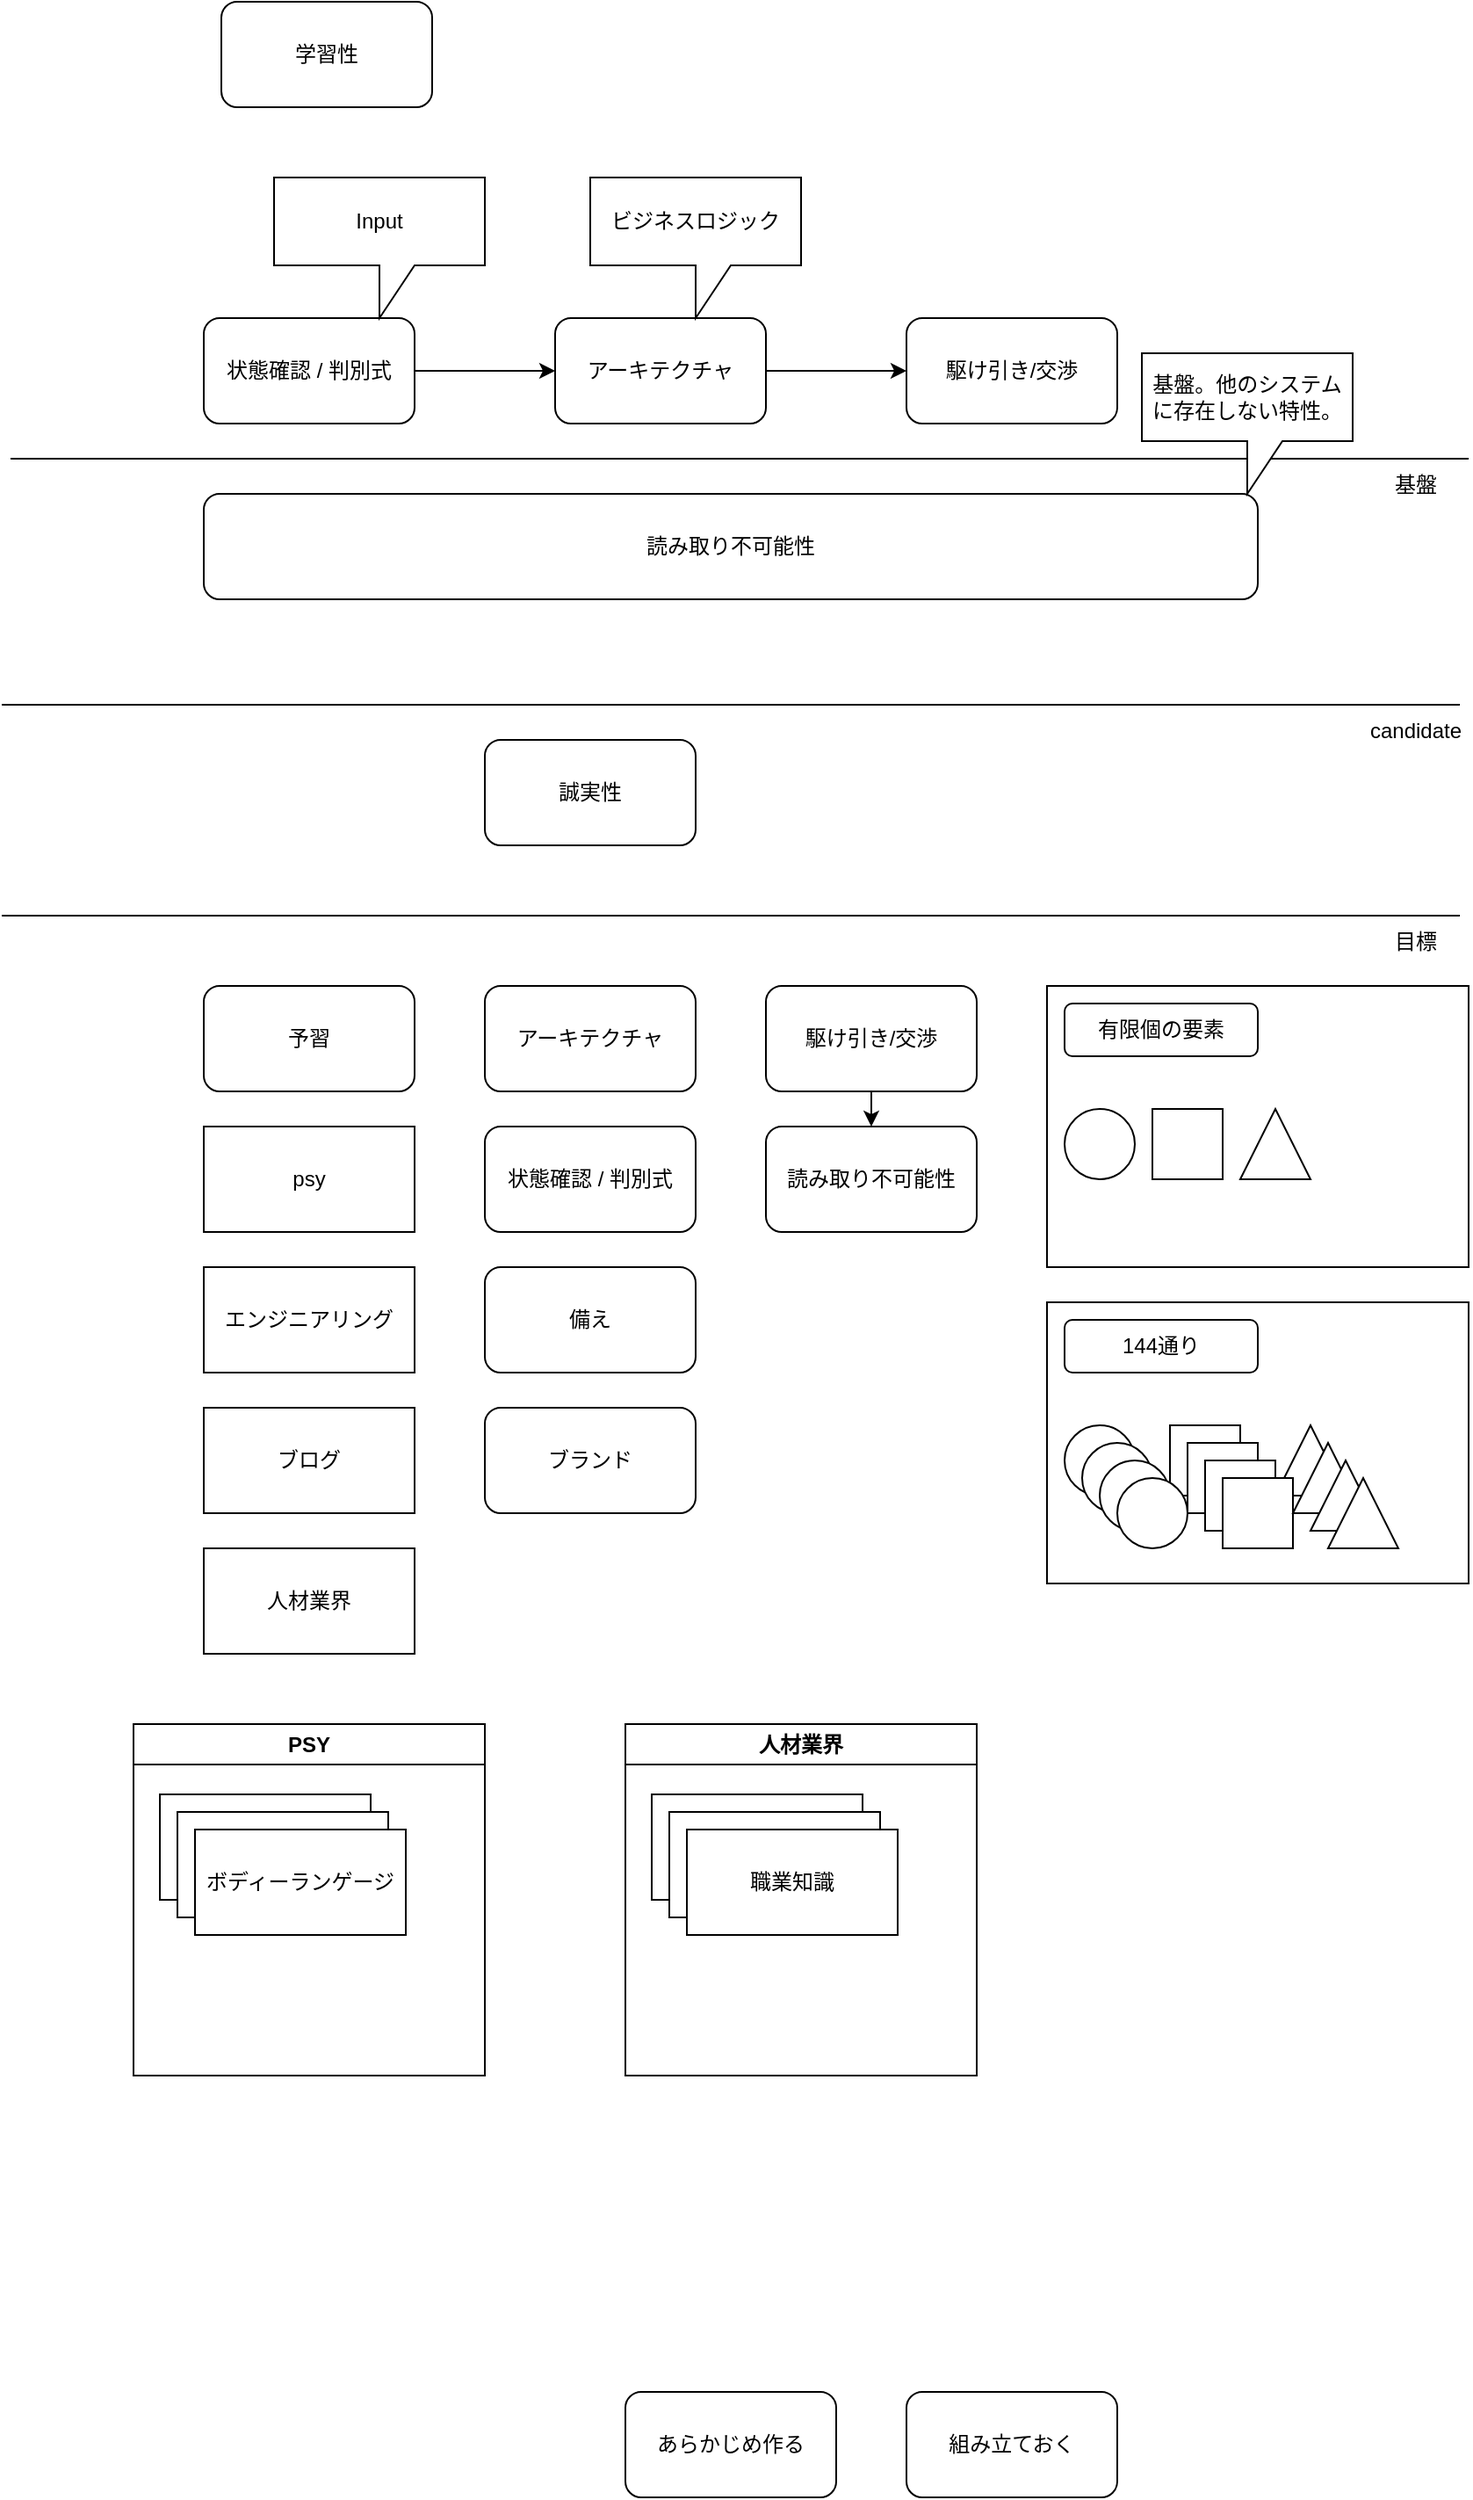 <mxfile version="20.7.4" type="github" pages="3">
  <diagram id="wFE0QG_FPsp0jaGvCLVb" name="Page-1">
    <mxGraphModel dx="1193" dy="623" grid="1" gridSize="10" guides="1" tooltips="1" connect="1" arrows="1" fold="1" page="1" pageScale="1" pageWidth="850" pageHeight="1100" math="0" shadow="0">
      <root>
        <mxCell id="0" />
        <mxCell id="1" parent="0" />
        <mxCell id="inZSbyZmvKbImGeBFs-A-2" value="読み取り不可能性" style="rounded=1;whiteSpace=wrap;html=1;" parent="1" vertex="1">
          <mxGeometry x="120" y="400" width="600" height="60" as="geometry" />
        </mxCell>
        <mxCell id="inZSbyZmvKbImGeBFs-A-3" value="" style="endArrow=none;html=1;rounded=0;" parent="1" edge="1">
          <mxGeometry width="50" height="50" relative="1" as="geometry">
            <mxPoint x="10" y="380" as="sourcePoint" />
            <mxPoint x="840" y="380" as="targetPoint" />
          </mxGeometry>
        </mxCell>
        <mxCell id="inZSbyZmvKbImGeBFs-A-7" style="edgeStyle=orthogonalEdgeStyle;rounded=0;orthogonalLoop=1;jettySize=auto;html=1;exitX=1;exitY=0.5;exitDx=0;exitDy=0;entryX=0;entryY=0.5;entryDx=0;entryDy=0;" parent="1" source="inZSbyZmvKbImGeBFs-A-4" target="inZSbyZmvKbImGeBFs-A-5" edge="1">
          <mxGeometry relative="1" as="geometry" />
        </mxCell>
        <mxCell id="inZSbyZmvKbImGeBFs-A-4" value="状態確認 / 判別式" style="rounded=1;whiteSpace=wrap;html=1;" parent="1" vertex="1">
          <mxGeometry x="120" y="300" width="120" height="60" as="geometry" />
        </mxCell>
        <mxCell id="inZSbyZmvKbImGeBFs-A-21" style="edgeStyle=orthogonalEdgeStyle;rounded=0;orthogonalLoop=1;jettySize=auto;html=1;exitX=1;exitY=0.5;exitDx=0;exitDy=0;entryX=0;entryY=0.5;entryDx=0;entryDy=0;" parent="1" source="inZSbyZmvKbImGeBFs-A-5" target="inZSbyZmvKbImGeBFs-A-19" edge="1">
          <mxGeometry relative="1" as="geometry" />
        </mxCell>
        <mxCell id="inZSbyZmvKbImGeBFs-A-5" value="アーキテクチャ" style="rounded=1;whiteSpace=wrap;html=1;" parent="1" vertex="1">
          <mxGeometry x="320" y="300" width="120" height="60" as="geometry" />
        </mxCell>
        <mxCell id="inZSbyZmvKbImGeBFs-A-6" value="基盤" style="text;html=1;strokeColor=none;fillColor=none;align=center;verticalAlign=middle;whiteSpace=wrap;rounded=0;" parent="1" vertex="1">
          <mxGeometry x="780" y="380" width="60" height="30" as="geometry" />
        </mxCell>
        <mxCell id="inZSbyZmvKbImGeBFs-A-8" value="基盤。他のシステムに存在しない特性。" style="shape=callout;whiteSpace=wrap;html=1;perimeter=calloutPerimeter;" parent="1" vertex="1">
          <mxGeometry x="654" y="320" width="120" height="80" as="geometry" />
        </mxCell>
        <mxCell id="inZSbyZmvKbImGeBFs-A-9" value="Input" style="shape=callout;whiteSpace=wrap;html=1;perimeter=calloutPerimeter;" parent="1" vertex="1">
          <mxGeometry x="160" y="220" width="120" height="80" as="geometry" />
        </mxCell>
        <mxCell id="inZSbyZmvKbImGeBFs-A-10" value="ビジネスロジック" style="shape=callout;whiteSpace=wrap;html=1;perimeter=calloutPerimeter;" parent="1" vertex="1">
          <mxGeometry x="340" y="220" width="120" height="80" as="geometry" />
        </mxCell>
        <mxCell id="inZSbyZmvKbImGeBFs-A-19" value="駆け引き/交渉" style="rounded=1;whiteSpace=wrap;html=1;" parent="1" vertex="1">
          <mxGeometry x="520" y="300" width="120" height="60" as="geometry" />
        </mxCell>
        <mxCell id="inZSbyZmvKbImGeBFs-A-20" value="" style="group" parent="1" vertex="1" connectable="0">
          <mxGeometry x="600" y="680" width="240" height="160" as="geometry" />
        </mxCell>
        <mxCell id="inZSbyZmvKbImGeBFs-A-14" value="" style="rounded=0;whiteSpace=wrap;html=1;" parent="inZSbyZmvKbImGeBFs-A-20" vertex="1">
          <mxGeometry width="240" height="160" as="geometry" />
        </mxCell>
        <mxCell id="inZSbyZmvKbImGeBFs-A-11" value="有限個の要素" style="rounded=1;whiteSpace=wrap;html=1;" parent="inZSbyZmvKbImGeBFs-A-20" vertex="1">
          <mxGeometry x="10" y="10" width="110" height="30" as="geometry" />
        </mxCell>
        <mxCell id="inZSbyZmvKbImGeBFs-A-15" value="" style="ellipse;whiteSpace=wrap;html=1;aspect=fixed;" parent="inZSbyZmvKbImGeBFs-A-20" vertex="1">
          <mxGeometry x="10" y="70" width="40" height="40" as="geometry" />
        </mxCell>
        <mxCell id="inZSbyZmvKbImGeBFs-A-16" value="" style="rounded=0;whiteSpace=wrap;html=1;" parent="inZSbyZmvKbImGeBFs-A-20" vertex="1">
          <mxGeometry x="60" y="70" width="40" height="40" as="geometry" />
        </mxCell>
        <mxCell id="inZSbyZmvKbImGeBFs-A-17" value="" style="triangle;whiteSpace=wrap;html=1;rotation=-90;" parent="inZSbyZmvKbImGeBFs-A-20" vertex="1">
          <mxGeometry x="110" y="70" width="40" height="40" as="geometry" />
        </mxCell>
        <mxCell id="inZSbyZmvKbImGeBFs-A-23" value="学習性" style="rounded=1;whiteSpace=wrap;html=1;" parent="1" vertex="1">
          <mxGeometry x="130" y="120" width="120" height="60" as="geometry" />
        </mxCell>
        <mxCell id="inZSbyZmvKbImGeBFs-A-24" value="" style="endArrow=none;html=1;rounded=0;" parent="1" edge="1">
          <mxGeometry width="50" height="50" relative="1" as="geometry">
            <mxPoint x="5" y="520" as="sourcePoint" />
            <mxPoint x="835" y="520" as="targetPoint" />
          </mxGeometry>
        </mxCell>
        <mxCell id="inZSbyZmvKbImGeBFs-A-25" value="candidate" style="text;html=1;strokeColor=none;fillColor=none;align=center;verticalAlign=middle;whiteSpace=wrap;rounded=0;" parent="1" vertex="1">
          <mxGeometry x="780" y="520" width="60" height="30" as="geometry" />
        </mxCell>
        <mxCell id="inZSbyZmvKbImGeBFs-A-26" value="誠実性" style="rounded=1;whiteSpace=wrap;html=1;" parent="1" vertex="1">
          <mxGeometry x="280" y="540" width="120" height="60" as="geometry" />
        </mxCell>
        <mxCell id="inZSbyZmvKbImGeBFs-A-28" value="" style="endArrow=none;html=1;rounded=0;" parent="1" edge="1">
          <mxGeometry width="50" height="50" relative="1" as="geometry">
            <mxPoint x="5" y="640" as="sourcePoint" />
            <mxPoint x="835" y="640" as="targetPoint" />
          </mxGeometry>
        </mxCell>
        <mxCell id="inZSbyZmvKbImGeBFs-A-29" value="目標" style="text;html=1;strokeColor=none;fillColor=none;align=center;verticalAlign=middle;whiteSpace=wrap;rounded=0;" parent="1" vertex="1">
          <mxGeometry x="780" y="640" width="60" height="30" as="geometry" />
        </mxCell>
        <mxCell id="inZSbyZmvKbImGeBFs-A-37" value="状態確認 / 判別式" style="rounded=1;whiteSpace=wrap;html=1;" parent="1" vertex="1">
          <mxGeometry x="280" y="760" width="120" height="60" as="geometry" />
        </mxCell>
        <mxCell id="inZSbyZmvKbImGeBFs-A-38" value="アーキテクチャ" style="rounded=1;whiteSpace=wrap;html=1;" parent="1" vertex="1">
          <mxGeometry x="280" y="680" width="120" height="60" as="geometry" />
        </mxCell>
        <mxCell id="inZSbyZmvKbImGeBFs-A-41" style="edgeStyle=orthogonalEdgeStyle;rounded=0;orthogonalLoop=1;jettySize=auto;html=1;exitX=0.5;exitY=1;exitDx=0;exitDy=0;entryX=0.5;entryY=0;entryDx=0;entryDy=0;" parent="1" source="inZSbyZmvKbImGeBFs-A-39" target="inZSbyZmvKbImGeBFs-A-40" edge="1">
          <mxGeometry relative="1" as="geometry" />
        </mxCell>
        <mxCell id="inZSbyZmvKbImGeBFs-A-39" value="駆け引き/交渉" style="rounded=1;whiteSpace=wrap;html=1;" parent="1" vertex="1">
          <mxGeometry x="440" y="680" width="120" height="60" as="geometry" />
        </mxCell>
        <mxCell id="inZSbyZmvKbImGeBFs-A-40" value="読み取り不可能性" style="rounded=1;whiteSpace=wrap;html=1;" parent="1" vertex="1">
          <mxGeometry x="440" y="760" width="120" height="60" as="geometry" />
        </mxCell>
        <mxCell id="yquI6ktLGYZuGbfQ7vaa-8" value="人材業界" style="rounded=0;whiteSpace=wrap;html=1;" parent="1" vertex="1">
          <mxGeometry x="120" y="1000" width="120" height="60" as="geometry" />
        </mxCell>
        <mxCell id="yquI6ktLGYZuGbfQ7vaa-9" value="ブログ" style="rounded=0;whiteSpace=wrap;html=1;" parent="1" vertex="1">
          <mxGeometry x="120" y="920" width="120" height="60" as="geometry" />
        </mxCell>
        <mxCell id="yquI6ktLGYZuGbfQ7vaa-10" value="エンジニアリング" style="rounded=0;whiteSpace=wrap;html=1;" parent="1" vertex="1">
          <mxGeometry x="120" y="840" width="120" height="60" as="geometry" />
        </mxCell>
        <mxCell id="U6o10QhPIGu6pNzklqBr-1" value="psy" style="rounded=0;whiteSpace=wrap;html=1;" parent="1" vertex="1">
          <mxGeometry x="120" y="760" width="120" height="60" as="geometry" />
        </mxCell>
        <mxCell id="U6o10QhPIGu6pNzklqBr-2" value="" style="group" parent="1" vertex="1" connectable="0">
          <mxGeometry x="600" y="860" width="240" height="160" as="geometry" />
        </mxCell>
        <mxCell id="U6o10QhPIGu6pNzklqBr-3" value="" style="rounded=0;whiteSpace=wrap;html=1;" parent="U6o10QhPIGu6pNzklqBr-2" vertex="1">
          <mxGeometry width="240" height="160" as="geometry" />
        </mxCell>
        <mxCell id="U6o10QhPIGu6pNzklqBr-4" value="144通り" style="rounded=1;whiteSpace=wrap;html=1;" parent="U6o10QhPIGu6pNzklqBr-2" vertex="1">
          <mxGeometry x="10" y="10" width="110" height="30" as="geometry" />
        </mxCell>
        <mxCell id="U6o10QhPIGu6pNzklqBr-5" value="" style="ellipse;whiteSpace=wrap;html=1;aspect=fixed;" parent="U6o10QhPIGu6pNzklqBr-2" vertex="1">
          <mxGeometry x="10" y="70" width="40" height="40" as="geometry" />
        </mxCell>
        <mxCell id="U6o10QhPIGu6pNzklqBr-12" value="" style="rounded=0;whiteSpace=wrap;html=1;" parent="U6o10QhPIGu6pNzklqBr-2" vertex="1">
          <mxGeometry x="70" y="70" width="40" height="40" as="geometry" />
        </mxCell>
        <mxCell id="U6o10QhPIGu6pNzklqBr-17" value="" style="triangle;whiteSpace=wrap;html=1;rotation=-90;" parent="U6o10QhPIGu6pNzklqBr-2" vertex="1">
          <mxGeometry x="130" y="70" width="40" height="40" as="geometry" />
        </mxCell>
        <mxCell id="U6o10QhPIGu6pNzklqBr-8" value="" style="ellipse;whiteSpace=wrap;html=1;aspect=fixed;" parent="1" vertex="1">
          <mxGeometry x="620" y="940" width="40" height="40" as="geometry" />
        </mxCell>
        <mxCell id="U6o10QhPIGu6pNzklqBr-9" value="" style="ellipse;whiteSpace=wrap;html=1;aspect=fixed;" parent="1" vertex="1">
          <mxGeometry x="630" y="950" width="40" height="40" as="geometry" />
        </mxCell>
        <mxCell id="U6o10QhPIGu6pNzklqBr-10" value="" style="ellipse;whiteSpace=wrap;html=1;aspect=fixed;" parent="1" vertex="1">
          <mxGeometry x="640" y="960" width="40" height="40" as="geometry" />
        </mxCell>
        <mxCell id="U6o10QhPIGu6pNzklqBr-13" value="" style="rounded=0;whiteSpace=wrap;html=1;" parent="1" vertex="1">
          <mxGeometry x="680" y="940" width="40" height="40" as="geometry" />
        </mxCell>
        <mxCell id="U6o10QhPIGu6pNzklqBr-14" value="" style="rounded=0;whiteSpace=wrap;html=1;" parent="1" vertex="1">
          <mxGeometry x="690" y="950" width="40" height="40" as="geometry" />
        </mxCell>
        <mxCell id="U6o10QhPIGu6pNzklqBr-15" value="" style="rounded=0;whiteSpace=wrap;html=1;" parent="1" vertex="1">
          <mxGeometry x="700" y="960" width="40" height="40" as="geometry" />
        </mxCell>
        <mxCell id="U6o10QhPIGu6pNzklqBr-18" value="" style="triangle;whiteSpace=wrap;html=1;rotation=-90;" parent="1" vertex="1">
          <mxGeometry x="740" y="940" width="40" height="40" as="geometry" />
        </mxCell>
        <mxCell id="U6o10QhPIGu6pNzklqBr-19" value="" style="triangle;whiteSpace=wrap;html=1;rotation=-90;" parent="1" vertex="1">
          <mxGeometry x="750" y="950" width="40" height="40" as="geometry" />
        </mxCell>
        <mxCell id="U6o10QhPIGu6pNzklqBr-20" value="" style="triangle;whiteSpace=wrap;html=1;rotation=-90;" parent="1" vertex="1">
          <mxGeometry x="760" y="960" width="40" height="40" as="geometry" />
        </mxCell>
        <mxCell id="U6o10QhPIGu6pNzklqBr-22" value="予習" style="rounded=1;whiteSpace=wrap;html=1;" parent="1" vertex="1">
          <mxGeometry x="120" y="680" width="120" height="60" as="geometry" />
        </mxCell>
        <mxCell id="U6o10QhPIGu6pNzklqBr-23" value="備え" style="rounded=1;whiteSpace=wrap;html=1;" parent="1" vertex="1">
          <mxGeometry x="280" y="840" width="120" height="60" as="geometry" />
        </mxCell>
        <mxCell id="Nrn3Vzutgz3Ykv-2pz5x-6" value="" style="group" parent="1" vertex="1" connectable="0">
          <mxGeometry x="360" y="1100" width="200" height="200" as="geometry" />
        </mxCell>
        <mxCell id="yquI6ktLGYZuGbfQ7vaa-7" value="人材業界" style="swimlane;whiteSpace=wrap;html=1;" parent="Nrn3Vzutgz3Ykv-2pz5x-6" vertex="1">
          <mxGeometry width="200" height="200" as="geometry" />
        </mxCell>
        <mxCell id="Nrn3Vzutgz3Ykv-2pz5x-1" value="職業知識" style="rounded=0;whiteSpace=wrap;html=1;" parent="yquI6ktLGYZuGbfQ7vaa-7" vertex="1">
          <mxGeometry x="15" y="40" width="120" height="60" as="geometry" />
        </mxCell>
        <mxCell id="Nrn3Vzutgz3Ykv-2pz5x-2" value="職業知識" style="rounded=0;whiteSpace=wrap;html=1;" parent="Nrn3Vzutgz3Ykv-2pz5x-6" vertex="1">
          <mxGeometry x="25" y="50" width="120" height="60" as="geometry" />
        </mxCell>
        <mxCell id="Nrn3Vzutgz3Ykv-2pz5x-3" value="職業知識" style="rounded=0;whiteSpace=wrap;html=1;" parent="Nrn3Vzutgz3Ykv-2pz5x-6" vertex="1">
          <mxGeometry x="35" y="60" width="120" height="60" as="geometry" />
        </mxCell>
        <mxCell id="LVHz5VqLMdy4M4Zj_pwN-1" value="" style="group" parent="1" vertex="1" connectable="0">
          <mxGeometry x="80" y="1100" width="200" height="200" as="geometry" />
        </mxCell>
        <mxCell id="LVHz5VqLMdy4M4Zj_pwN-2" value="PSY" style="swimlane;whiteSpace=wrap;html=1;" parent="LVHz5VqLMdy4M4Zj_pwN-1" vertex="1">
          <mxGeometry width="200" height="200" as="geometry" />
        </mxCell>
        <mxCell id="LVHz5VqLMdy4M4Zj_pwN-3" value="職業知識" style="rounded=0;whiteSpace=wrap;html=1;" parent="LVHz5VqLMdy4M4Zj_pwN-2" vertex="1">
          <mxGeometry x="15" y="40" width="120" height="60" as="geometry" />
        </mxCell>
        <mxCell id="LVHz5VqLMdy4M4Zj_pwN-4" value="職業知識" style="rounded=0;whiteSpace=wrap;html=1;" parent="LVHz5VqLMdy4M4Zj_pwN-1" vertex="1">
          <mxGeometry x="25" y="50" width="120" height="60" as="geometry" />
        </mxCell>
        <mxCell id="LVHz5VqLMdy4M4Zj_pwN-5" value="ボディーランゲージ" style="rounded=0;whiteSpace=wrap;html=1;" parent="LVHz5VqLMdy4M4Zj_pwN-1" vertex="1">
          <mxGeometry x="35" y="60" width="120" height="60" as="geometry" />
        </mxCell>
        <mxCell id="LVHz5VqLMdy4M4Zj_pwN-7" value="ブランド" style="rounded=1;whiteSpace=wrap;html=1;" parent="1" vertex="1">
          <mxGeometry x="280" y="920" width="120" height="60" as="geometry" />
        </mxCell>
        <mxCell id="Rl2eVhITQ8gvpNXT_VMM-2" value="あらかじめ作る" style="rounded=1;whiteSpace=wrap;html=1;" parent="1" vertex="1">
          <mxGeometry x="360" y="1480" width="120" height="60" as="geometry" />
        </mxCell>
        <mxCell id="Rl2eVhITQ8gvpNXT_VMM-3" value="組み立ておく" style="rounded=1;whiteSpace=wrap;html=1;" parent="1" vertex="1">
          <mxGeometry x="520" y="1480" width="120" height="60" as="geometry" />
        </mxCell>
      </root>
    </mxGraphModel>
  </diagram>
  <diagram id="nyPZuWi61jV4sUHr3D2n" name="ページ2">
    <mxGraphModel dx="1193" dy="623" grid="1" gridSize="10" guides="1" tooltips="1" connect="1" arrows="1" fold="1" page="1" pageScale="1" pageWidth="850" pageHeight="1100" math="0" shadow="0">
      <root>
        <mxCell id="0" />
        <mxCell id="1" parent="0" />
        <mxCell id="a4J_tD9FHK3xgemTOsCV-1" value="読み取り不可能性" style="rounded=1;whiteSpace=wrap;html=1;" parent="1" vertex="1">
          <mxGeometry x="80" y="400" width="640" height="60" as="geometry" />
        </mxCell>
        <mxCell id="6W3VLkoeGb5MHxH7wNwg-1" value="駆け引き/交渉" style="rounded=1;whiteSpace=wrap;html=1;" parent="1" vertex="1">
          <mxGeometry x="600" y="240" width="120" height="60" as="geometry" />
        </mxCell>
        <mxCell id="yg4iy13ds_MlBpIP62IC-1" style="edgeStyle=orthogonalEdgeStyle;rounded=0;orthogonalLoop=1;jettySize=auto;html=1;exitX=0.5;exitY=1;exitDx=0;exitDy=0;entryX=0.5;entryY=0;entryDx=0;entryDy=0;" parent="1" source="KHF9WGX4yWXxlUHKysj0-1" target="6W3VLkoeGb5MHxH7wNwg-1" edge="1">
          <mxGeometry relative="1" as="geometry" />
        </mxCell>
        <mxCell id="KHF9WGX4yWXxlUHKysj0-1" value="反復" style="rounded=1;whiteSpace=wrap;html=1;" parent="1" vertex="1">
          <mxGeometry x="600" y="120" width="120" height="60" as="geometry" />
        </mxCell>
        <mxCell id="GC0HZ_gJFwvxQzJS8nS6-1" value="" style="endArrow=none;html=1;rounded=0;" parent="1" edge="1">
          <mxGeometry width="50" height="50" relative="1" as="geometry">
            <mxPoint x="5" y="520" as="sourcePoint" />
            <mxPoint x="835" y="520" as="targetPoint" />
          </mxGeometry>
        </mxCell>
        <mxCell id="Zt2zxE1kUa96gM3WS9es-1" value="" style="group" parent="1" vertex="1" connectable="0">
          <mxGeometry x="500" y="560" width="330" height="350" as="geometry" />
        </mxCell>
        <mxCell id="Zt2zxE1kUa96gM3WS9es-2" value="" style="rounded=0;whiteSpace=wrap;html=1;" parent="Zt2zxE1kUa96gM3WS9es-1" vertex="1">
          <mxGeometry width="240" height="160" as="geometry" />
        </mxCell>
        <mxCell id="Zt2zxE1kUa96gM3WS9es-3" value="144通り" style="rounded=1;whiteSpace=wrap;html=1;" parent="Zt2zxE1kUa96gM3WS9es-1" vertex="1">
          <mxGeometry x="10" y="10" width="110" height="30" as="geometry" />
        </mxCell>
        <mxCell id="Zt2zxE1kUa96gM3WS9es-4" value="" style="ellipse;whiteSpace=wrap;html=1;aspect=fixed;" parent="Zt2zxE1kUa96gM3WS9es-1" vertex="1">
          <mxGeometry x="10" y="70" width="40" height="40" as="geometry" />
        </mxCell>
        <mxCell id="Zt2zxE1kUa96gM3WS9es-5" value="" style="rounded=0;whiteSpace=wrap;html=1;" parent="Zt2zxE1kUa96gM3WS9es-1" vertex="1">
          <mxGeometry x="70" y="70" width="40" height="40" as="geometry" />
        </mxCell>
        <mxCell id="Zt2zxE1kUa96gM3WS9es-6" value="" style="triangle;whiteSpace=wrap;html=1;rotation=-90;" parent="Zt2zxE1kUa96gM3WS9es-1" vertex="1">
          <mxGeometry x="130" y="70" width="40" height="40" as="geometry" />
        </mxCell>
        <mxCell id="H180bYEWFungEM26CTrs-1" value="" style="group" parent="Zt2zxE1kUa96gM3WS9es-1" vertex="1" connectable="0">
          <mxGeometry x="90" y="190" width="240" height="160" as="geometry" />
        </mxCell>
        <mxCell id="H180bYEWFungEM26CTrs-2" value="" style="rounded=0;whiteSpace=wrap;html=1;" parent="H180bYEWFungEM26CTrs-1" vertex="1">
          <mxGeometry width="240" height="160" as="geometry" />
        </mxCell>
        <mxCell id="H180bYEWFungEM26CTrs-3" value="有限個の要素" style="rounded=1;whiteSpace=wrap;html=1;" parent="H180bYEWFungEM26CTrs-1" vertex="1">
          <mxGeometry x="10" y="10" width="110" height="30" as="geometry" />
        </mxCell>
        <mxCell id="H180bYEWFungEM26CTrs-4" value="" style="ellipse;whiteSpace=wrap;html=1;aspect=fixed;" parent="H180bYEWFungEM26CTrs-1" vertex="1">
          <mxGeometry x="10" y="70" width="40" height="40" as="geometry" />
        </mxCell>
        <mxCell id="H180bYEWFungEM26CTrs-5" value="" style="rounded=0;whiteSpace=wrap;html=1;" parent="H180bYEWFungEM26CTrs-1" vertex="1">
          <mxGeometry x="60" y="70" width="40" height="40" as="geometry" />
        </mxCell>
        <mxCell id="H180bYEWFungEM26CTrs-6" value="" style="triangle;whiteSpace=wrap;html=1;rotation=-90;" parent="H180bYEWFungEM26CTrs-1" vertex="1">
          <mxGeometry x="110" y="70" width="40" height="40" as="geometry" />
        </mxCell>
        <mxCell id="_B46zmNz50q9xHwY8EBf-1" value="" style="group" parent="1" vertex="1" connectable="0">
          <mxGeometry x="80" y="65" width="200" height="370" as="geometry" />
        </mxCell>
        <mxCell id="_B46zmNz50q9xHwY8EBf-2" value="PSY" style="swimlane;whiteSpace=wrap;html=1;" parent="_B46zmNz50q9xHwY8EBf-1" vertex="1">
          <mxGeometry width="200" height="150" as="geometry" />
        </mxCell>
        <mxCell id="_B46zmNz50q9xHwY8EBf-3" value="職業知識" style="rounded=0;whiteSpace=wrap;html=1;" parent="_B46zmNz50q9xHwY8EBf-2" vertex="1">
          <mxGeometry x="15" y="40" width="120" height="60" as="geometry" />
        </mxCell>
        <mxCell id="_B46zmNz50q9xHwY8EBf-4" value="職業知識" style="rounded=0;whiteSpace=wrap;html=1;" parent="_B46zmNz50q9xHwY8EBf-1" vertex="1">
          <mxGeometry x="25" y="50" width="120" height="60" as="geometry" />
        </mxCell>
        <mxCell id="_B46zmNz50q9xHwY8EBf-5" value="ボディーランゲージ" style="rounded=0;whiteSpace=wrap;html=1;" parent="_B46zmNz50q9xHwY8EBf-1" vertex="1">
          <mxGeometry x="35" y="60" width="120" height="60" as="geometry" />
        </mxCell>
        <mxCell id="4AGg_c0wZisxlfH79rik-1" value="" style="group" parent="_B46zmNz50q9xHwY8EBf-1" vertex="1" connectable="0">
          <mxGeometry y="170" width="200" height="200" as="geometry" />
        </mxCell>
        <mxCell id="4AGg_c0wZisxlfH79rik-2" value="人材業界" style="swimlane;whiteSpace=wrap;html=1;" parent="4AGg_c0wZisxlfH79rik-1" vertex="1">
          <mxGeometry width="200" height="150" as="geometry" />
        </mxCell>
        <mxCell id="4AGg_c0wZisxlfH79rik-3" value="職業知識" style="rounded=0;whiteSpace=wrap;html=1;" parent="4AGg_c0wZisxlfH79rik-2" vertex="1">
          <mxGeometry x="15" y="40" width="120" height="60" as="geometry" />
        </mxCell>
        <mxCell id="4AGg_c0wZisxlfH79rik-4" value="職業知識" style="rounded=0;whiteSpace=wrap;html=1;" parent="4AGg_c0wZisxlfH79rik-1" vertex="1">
          <mxGeometry x="25" y="50" width="120" height="60" as="geometry" />
        </mxCell>
        <mxCell id="4AGg_c0wZisxlfH79rik-5" value="職業知識" style="rounded=0;whiteSpace=wrap;html=1;" parent="4AGg_c0wZisxlfH79rik-1" vertex="1">
          <mxGeometry x="35" y="60" width="120" height="60" as="geometry" />
        </mxCell>
        <mxCell id="yg4iy13ds_MlBpIP62IC-2" value="メディエーター" style="rounded=1;whiteSpace=wrap;html=1;" parent="1" vertex="1">
          <mxGeometry x="320" y="200" width="120" height="60" as="geometry" />
        </mxCell>
        <mxCell id="yg4iy13ds_MlBpIP62IC-3" style="edgeStyle=orthogonalEdgeStyle;rounded=0;orthogonalLoop=1;jettySize=auto;html=1;exitX=1;exitY=0.5;exitDx=0;exitDy=0;entryX=0;entryY=0.5;entryDx=0;entryDy=0;" parent="1" source="_B46zmNz50q9xHwY8EBf-2" target="yg4iy13ds_MlBpIP62IC-2" edge="1">
          <mxGeometry relative="1" as="geometry" />
        </mxCell>
        <mxCell id="yg4iy13ds_MlBpIP62IC-4" style="edgeStyle=orthogonalEdgeStyle;rounded=0;orthogonalLoop=1;jettySize=auto;html=1;exitX=1;exitY=0.5;exitDx=0;exitDy=0;entryX=0;entryY=0.5;entryDx=0;entryDy=0;" parent="1" source="4AGg_c0wZisxlfH79rik-2" target="yg4iy13ds_MlBpIP62IC-2" edge="1">
          <mxGeometry relative="1" as="geometry" />
        </mxCell>
        <mxCell id="y6o9rw01HhzRwaWWrSIZ-5" value="" style="group" vertex="1" connectable="0" parent="1">
          <mxGeometry x="40" y="760" width="200" height="140" as="geometry" />
        </mxCell>
        <mxCell id="y6o9rw01HhzRwaWWrSIZ-3" value="" style="rounded=1;whiteSpace=wrap;html=1;" vertex="1" parent="y6o9rw01HhzRwaWWrSIZ-5">
          <mxGeometry width="200" height="140" as="geometry" />
        </mxCell>
        <mxCell id="y6o9rw01HhzRwaWWrSIZ-4" value="&lt;h1&gt;メディエーター&lt;/h1&gt;&lt;p&gt;オーケストレーションを担う。&lt;/p&gt;&lt;p&gt;アーキテクチャスタイルを理解しメッセージングにより協調。&lt;/p&gt;" style="text;html=1;strokeColor=none;fillColor=none;spacing=5;spacingTop=-20;whiteSpace=wrap;overflow=hidden;rounded=0;" vertex="1" parent="y6o9rw01HhzRwaWWrSIZ-5">
          <mxGeometry x="5" y="10" width="190" height="120" as="geometry" />
        </mxCell>
        <mxCell id="y6o9rw01HhzRwaWWrSIZ-15" value="" style="group" vertex="1" connectable="0" parent="1">
          <mxGeometry x="280" y="760" width="200" height="140" as="geometry" />
        </mxCell>
        <mxCell id="y6o9rw01HhzRwaWWrSIZ-16" value="" style="rounded=1;whiteSpace=wrap;html=1;" vertex="1" parent="y6o9rw01HhzRwaWWrSIZ-15">
          <mxGeometry width="200" height="140" as="geometry" />
        </mxCell>
        <mxCell id="y6o9rw01HhzRwaWWrSIZ-17" value="&lt;h1&gt;PSY&lt;/h1&gt;&lt;p&gt;&lt;span style=&quot;background-color: initial;&quot;&gt;トランザクション運び。&lt;/span&gt;&lt;br&gt;&lt;/p&gt;&lt;p&gt;&lt;span style=&quot;background-color: initial;&quot;&gt;&lt;br&gt;&lt;/span&gt;&lt;/p&gt;" style="text;html=1;strokeColor=none;fillColor=none;spacing=5;spacingTop=-20;whiteSpace=wrap;overflow=hidden;rounded=0;" vertex="1" parent="y6o9rw01HhzRwaWWrSIZ-15">
          <mxGeometry x="5" y="10" width="190" height="120" as="geometry" />
        </mxCell>
        <mxCell id="y6o9rw01HhzRwaWWrSIZ-18" value="" style="group" vertex="1" connectable="0" parent="1">
          <mxGeometry x="160" y="912" width="200" height="140" as="geometry" />
        </mxCell>
        <mxCell id="y6o9rw01HhzRwaWWrSIZ-19" value="" style="rounded=1;whiteSpace=wrap;html=1;" vertex="1" parent="y6o9rw01HhzRwaWWrSIZ-18">
          <mxGeometry width="200" height="140" as="geometry" />
        </mxCell>
        <mxCell id="y6o9rw01HhzRwaWWrSIZ-20" value="&lt;h1&gt;ジョブ&lt;/h1&gt;&lt;p&gt;トランザクションキープ&lt;/p&gt;&lt;p&gt;&lt;br&gt;&lt;/p&gt;" style="text;html=1;strokeColor=none;fillColor=none;spacing=5;spacingTop=-20;whiteSpace=wrap;overflow=hidden;rounded=0;" vertex="1" parent="y6o9rw01HhzRwaWWrSIZ-18">
          <mxGeometry x="5" y="10" width="190" height="120" as="geometry" />
        </mxCell>
        <mxCell id="QGN3rfFHwMuUhLYEolWD-2" value="中盤/イベント駆動アーキテクチャ" style="swimlane;whiteSpace=wrap;html=1;" vertex="1" parent="1">
          <mxGeometry x="30" y="720" width="460" height="340" as="geometry" />
        </mxCell>
      </root>
    </mxGraphModel>
  </diagram>
  <diagram id="X95ieRdKmyKC1UsvLONj" name="ページ3">
    <mxGraphModel dx="1193" dy="623" grid="1" gridSize="10" guides="1" tooltips="1" connect="1" arrows="1" fold="1" page="1" pageScale="1" pageWidth="850" pageHeight="1100" math="0" shadow="0">
      <root>
        <mxCell id="0" />
        <mxCell id="1" parent="0" />
        <mxCell id="czhqWBCHm7vE-1ItIUB3-3" style="edgeStyle=orthogonalEdgeStyle;rounded=0;orthogonalLoop=1;jettySize=auto;html=1;exitX=0.5;exitY=1;exitDx=0;exitDy=0;entryX=0.5;entryY=0;entryDx=0;entryDy=0;" edge="1" parent="1" source="czhqWBCHm7vE-1ItIUB3-1" target="czhqWBCHm7vE-1ItIUB3-2">
          <mxGeometry relative="1" as="geometry" />
        </mxCell>
        <mxCell id="czhqWBCHm7vE-1ItIUB3-1" value="" style="rounded=0;whiteSpace=wrap;html=1;" vertex="1" parent="1">
          <mxGeometry x="150" y="60" width="120" height="60" as="geometry" />
        </mxCell>
        <mxCell id="czhqWBCHm7vE-1ItIUB3-2" value="" style="rounded=0;whiteSpace=wrap;html=1;" vertex="1" parent="1">
          <mxGeometry x="110" y="370" width="120" height="60" as="geometry" />
        </mxCell>
      </root>
    </mxGraphModel>
  </diagram>
</mxfile>
